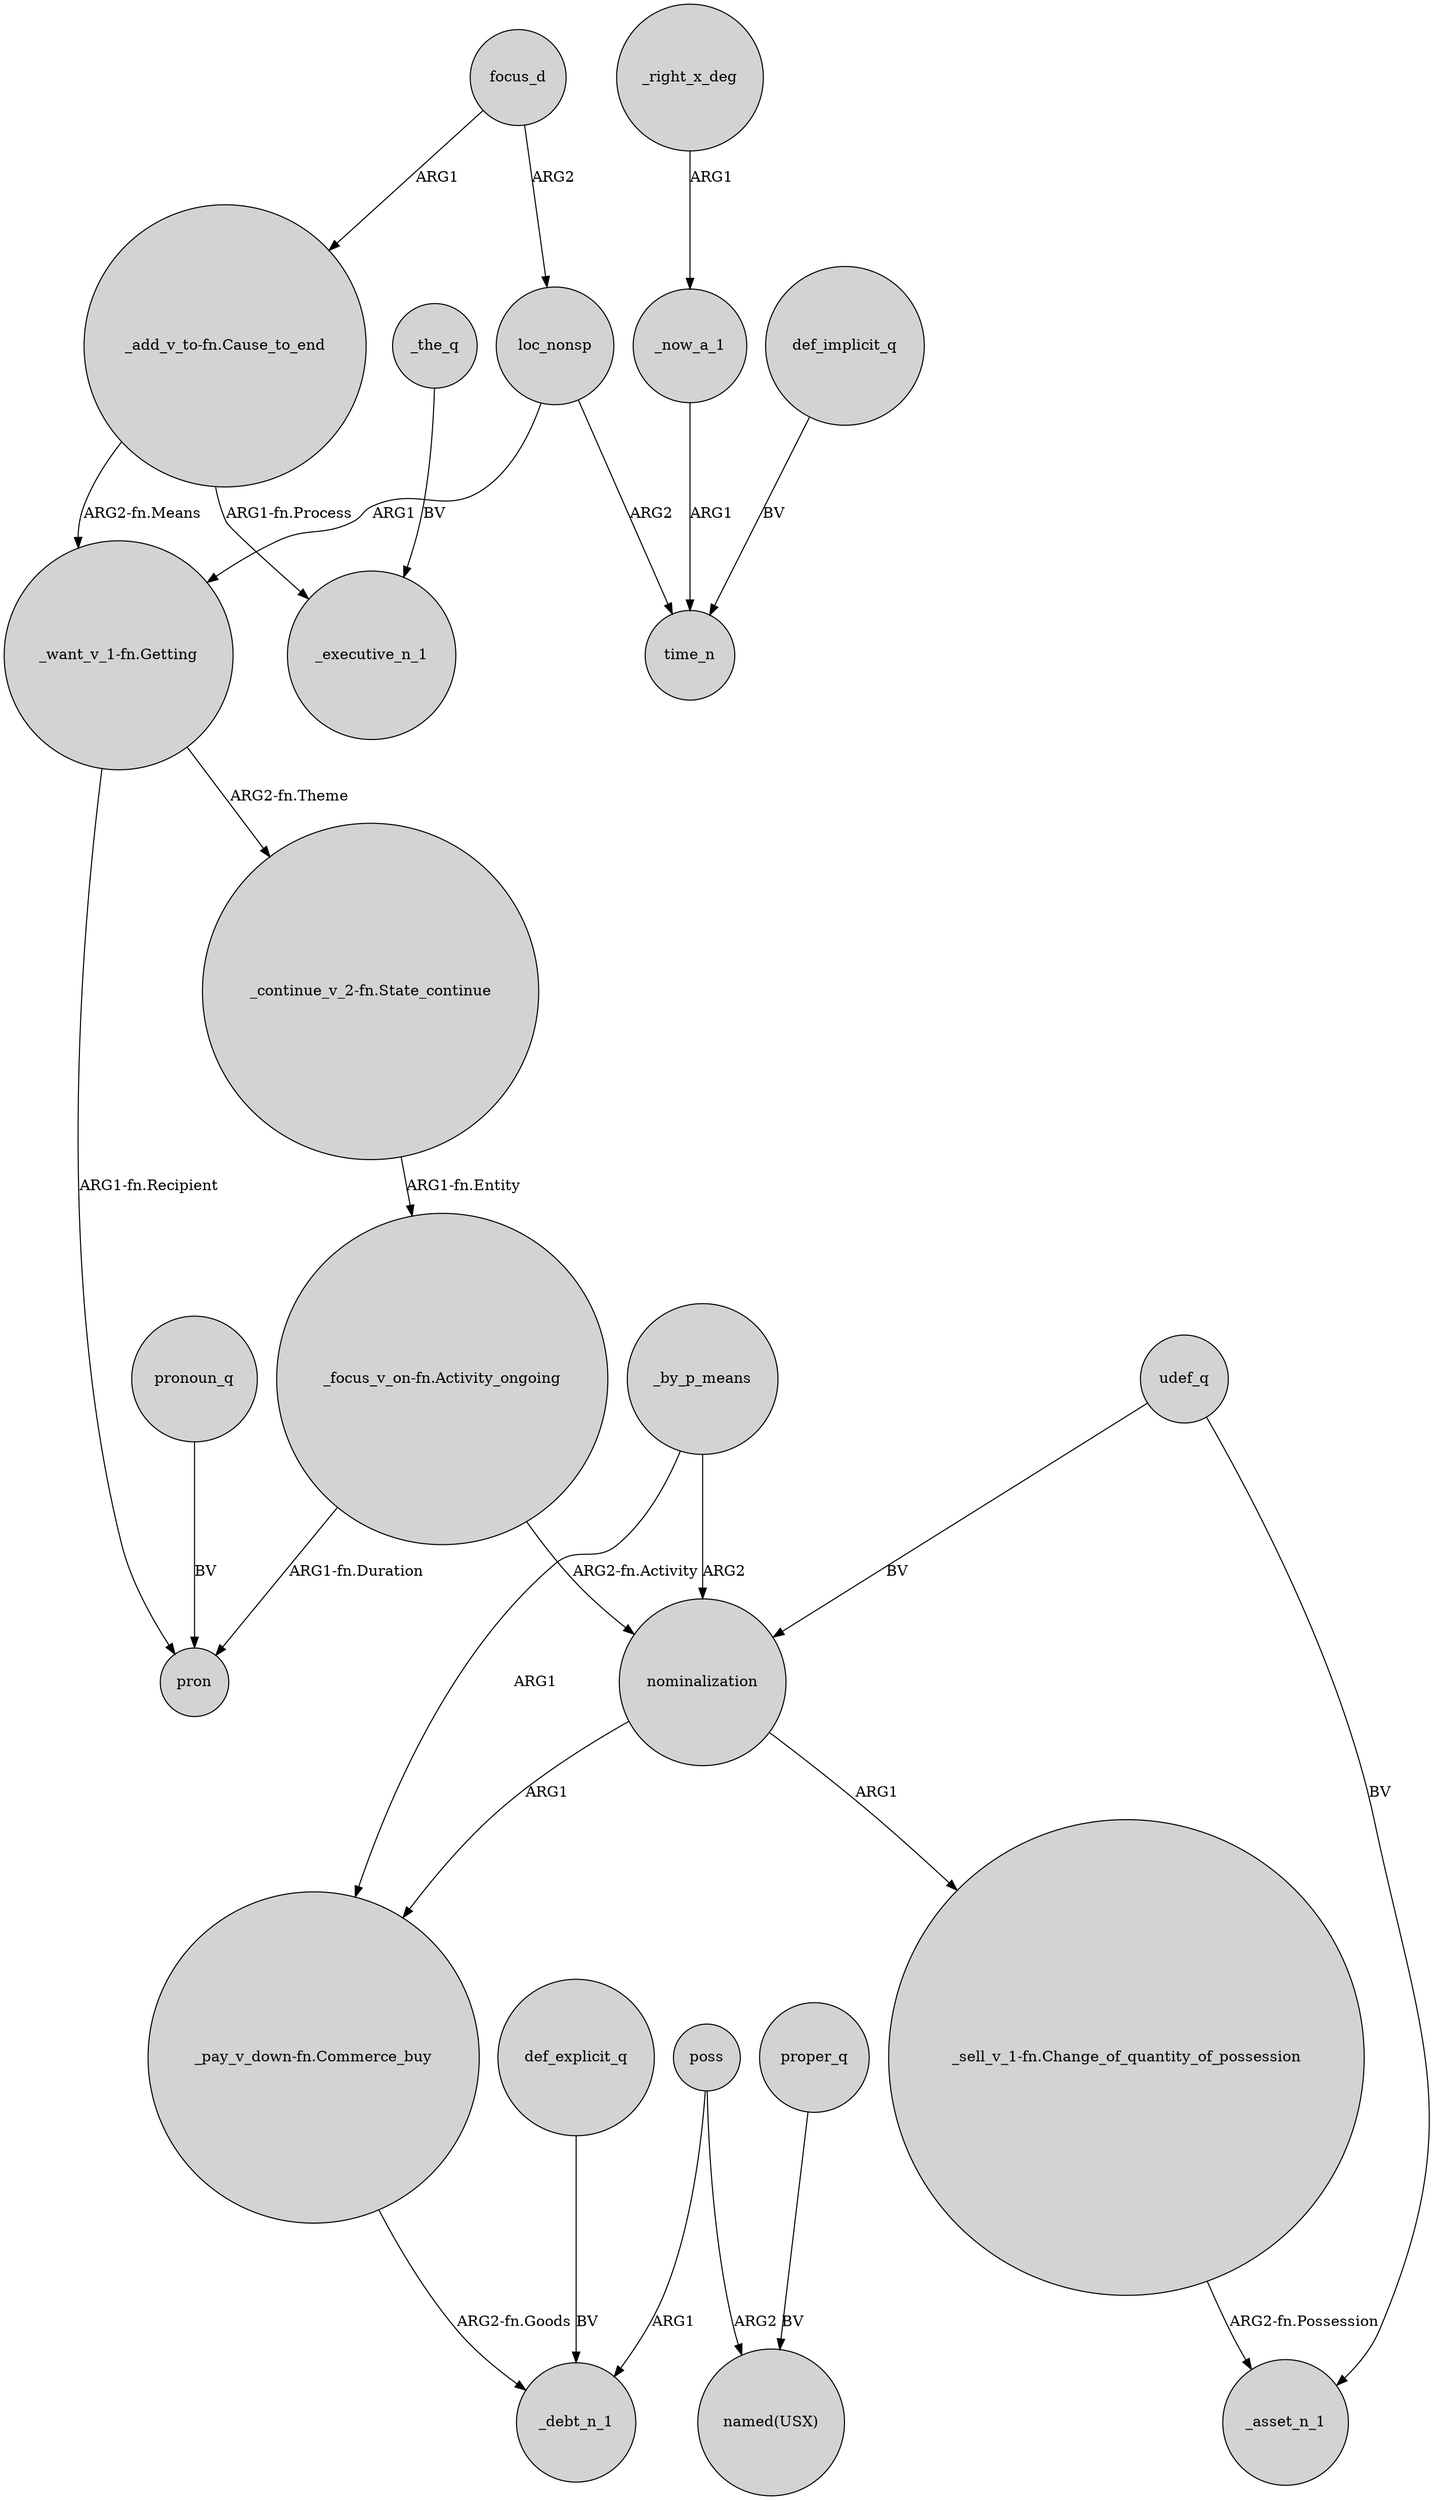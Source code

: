 digraph {
	node [shape=circle style=filled]
	focus_d -> "_add_v_to-fn.Cause_to_end" [label=ARG1]
	"_pay_v_down-fn.Commerce_buy" -> _debt_n_1 [label="ARG2-fn.Goods"]
	loc_nonsp -> "_want_v_1-fn.Getting" [label=ARG1]
	"_continue_v_2-fn.State_continue" -> "_focus_v_on-fn.Activity_ongoing" [label="ARG1-fn.Entity"]
	poss -> _debt_n_1 [label=ARG1]
	udef_q -> nominalization [label=BV]
	def_explicit_q -> _debt_n_1 [label=BV]
	focus_d -> loc_nonsp [label=ARG2]
	udef_q -> _asset_n_1 [label=BV]
	_now_a_1 -> time_n [label=ARG1]
	"_want_v_1-fn.Getting" -> "_continue_v_2-fn.State_continue" [label="ARG2-fn.Theme"]
	"_sell_v_1-fn.Change_of_quantity_of_possession" -> _asset_n_1 [label="ARG2-fn.Possession"]
	_right_x_deg -> _now_a_1 [label=ARG1]
	"_focus_v_on-fn.Activity_ongoing" -> nominalization [label="ARG2-fn.Activity"]
	pronoun_q -> pron [label=BV]
	nominalization -> "_sell_v_1-fn.Change_of_quantity_of_possession" [label=ARG1]
	"_focus_v_on-fn.Activity_ongoing" -> pron [label="ARG1-fn.Duration"]
	"_want_v_1-fn.Getting" -> pron [label="ARG1-fn.Recipient"]
	_by_p_means -> nominalization [label=ARG2]
	_by_p_means -> "_pay_v_down-fn.Commerce_buy" [label=ARG1]
	"_add_v_to-fn.Cause_to_end" -> "_want_v_1-fn.Getting" [label="ARG2-fn.Means"]
	nominalization -> "_pay_v_down-fn.Commerce_buy" [label=ARG1]
	poss -> "named(USX)" [label=ARG2]
	loc_nonsp -> time_n [label=ARG2]
	_the_q -> _executive_n_1 [label=BV]
	"_add_v_to-fn.Cause_to_end" -> _executive_n_1 [label="ARG1-fn.Process"]
	def_implicit_q -> time_n [label=BV]
	proper_q -> "named(USX)" [label=BV]
}
